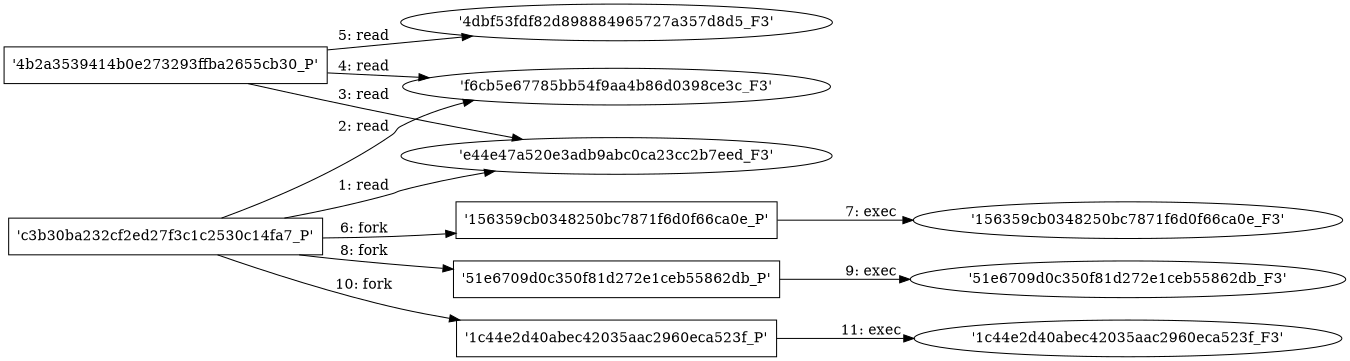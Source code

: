 digraph "D:\Learning\Paper\apt\基于CTI的攻击预警\Dataset\攻击图\ASGfromALLCTI\Vulnerability Spotlight EZB Systems UltraISO ISO Parsing Code Execution Vulnerability.dot" {
rankdir="LR"
size="9"
fixedsize="false"
splines="true"
nodesep=0.3
ranksep=0
fontsize=10
overlap="scalexy"
engine= "neato"
	"'e44e47a520e3adb9abc0ca23cc2b7eed_F3'" [node_type=file shape=ellipse]
	"'c3b30ba232cf2ed27f3c1c2530c14fa7_P'" [node_type=Process shape=box]
	"'c3b30ba232cf2ed27f3c1c2530c14fa7_P'" -> "'e44e47a520e3adb9abc0ca23cc2b7eed_F3'" [label="1: read"]
	"'f6cb5e67785bb54f9aa4b86d0398ce3c_F3'" [node_type=file shape=ellipse]
	"'c3b30ba232cf2ed27f3c1c2530c14fa7_P'" [node_type=Process shape=box]
	"'c3b30ba232cf2ed27f3c1c2530c14fa7_P'" -> "'f6cb5e67785bb54f9aa4b86d0398ce3c_F3'" [label="2: read"]
	"'e44e47a520e3adb9abc0ca23cc2b7eed_F3'" [node_type=file shape=ellipse]
	"'4b2a3539414b0e273293ffba2655cb30_P'" [node_type=Process shape=box]
	"'4b2a3539414b0e273293ffba2655cb30_P'" -> "'e44e47a520e3adb9abc0ca23cc2b7eed_F3'" [label="3: read"]
	"'f6cb5e67785bb54f9aa4b86d0398ce3c_F3'" [node_type=file shape=ellipse]
	"'4b2a3539414b0e273293ffba2655cb30_P'" [node_type=Process shape=box]
	"'4b2a3539414b0e273293ffba2655cb30_P'" -> "'f6cb5e67785bb54f9aa4b86d0398ce3c_F3'" [label="4: read"]
	"'4dbf53fdf82d898884965727a357d8d5_F3'" [node_type=file shape=ellipse]
	"'4b2a3539414b0e273293ffba2655cb30_P'" [node_type=Process shape=box]
	"'4b2a3539414b0e273293ffba2655cb30_P'" -> "'4dbf53fdf82d898884965727a357d8d5_F3'" [label="5: read"]
	"'c3b30ba232cf2ed27f3c1c2530c14fa7_P'" [node_type=Process shape=box]
	"'156359cb0348250bc7871f6d0f66ca0e_P'" [node_type=Process shape=box]
	"'c3b30ba232cf2ed27f3c1c2530c14fa7_P'" -> "'156359cb0348250bc7871f6d0f66ca0e_P'" [label="6: fork"]
	"'156359cb0348250bc7871f6d0f66ca0e_P'" [node_type=Process shape=box]
	"'156359cb0348250bc7871f6d0f66ca0e_F3'" [node_type=File shape=ellipse]
	"'156359cb0348250bc7871f6d0f66ca0e_P'" -> "'156359cb0348250bc7871f6d0f66ca0e_F3'" [label="7: exec"]
	"'c3b30ba232cf2ed27f3c1c2530c14fa7_P'" [node_type=Process shape=box]
	"'51e6709d0c350f81d272e1ceb55862db_P'" [node_type=Process shape=box]
	"'c3b30ba232cf2ed27f3c1c2530c14fa7_P'" -> "'51e6709d0c350f81d272e1ceb55862db_P'" [label="8: fork"]
	"'51e6709d0c350f81d272e1ceb55862db_P'" [node_type=Process shape=box]
	"'51e6709d0c350f81d272e1ceb55862db_F3'" [node_type=File shape=ellipse]
	"'51e6709d0c350f81d272e1ceb55862db_P'" -> "'51e6709d0c350f81d272e1ceb55862db_F3'" [label="9: exec"]
	"'c3b30ba232cf2ed27f3c1c2530c14fa7_P'" [node_type=Process shape=box]
	"'1c44e2d40abec42035aac2960eca523f_P'" [node_type=Process shape=box]
	"'c3b30ba232cf2ed27f3c1c2530c14fa7_P'" -> "'1c44e2d40abec42035aac2960eca523f_P'" [label="10: fork"]
	"'1c44e2d40abec42035aac2960eca523f_P'" [node_type=Process shape=box]
	"'1c44e2d40abec42035aac2960eca523f_F3'" [node_type=File shape=ellipse]
	"'1c44e2d40abec42035aac2960eca523f_P'" -> "'1c44e2d40abec42035aac2960eca523f_F3'" [label="11: exec"]
}

